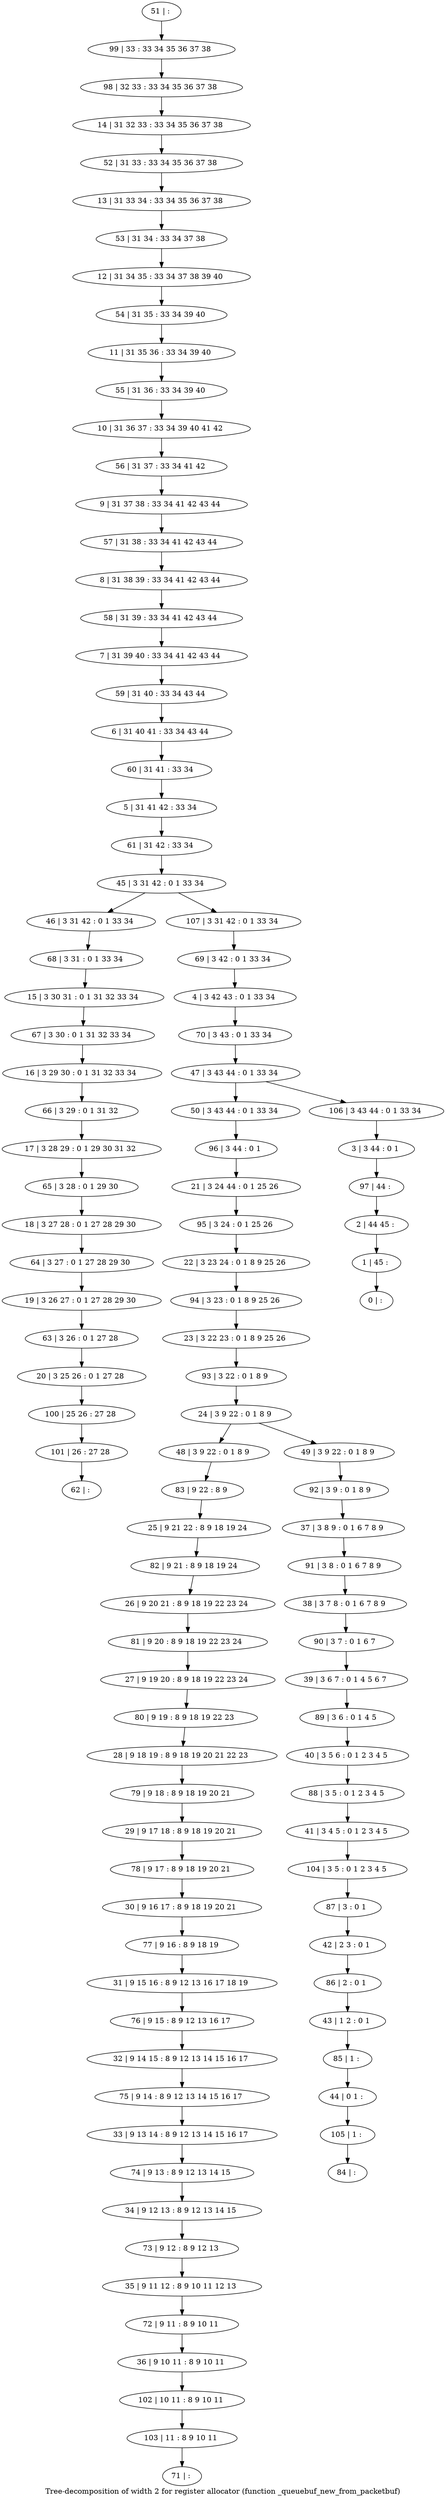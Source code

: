 digraph G {
graph [label="Tree-decomposition of width 2 for register allocator (function _queuebuf_new_from_packetbuf)"]
0[label="0 | : "];
1[label="1 | 45 : "];
2[label="2 | 44 45 : "];
3[label="3 | 3 44 : 0 1 "];
4[label="4 | 3 42 43 : 0 1 33 34 "];
5[label="5 | 31 41 42 : 33 34 "];
6[label="6 | 31 40 41 : 33 34 43 44 "];
7[label="7 | 31 39 40 : 33 34 41 42 43 44 "];
8[label="8 | 31 38 39 : 33 34 41 42 43 44 "];
9[label="9 | 31 37 38 : 33 34 41 42 43 44 "];
10[label="10 | 31 36 37 : 33 34 39 40 41 42 "];
11[label="11 | 31 35 36 : 33 34 39 40 "];
12[label="12 | 31 34 35 : 33 34 37 38 39 40 "];
13[label="13 | 31 33 34 : 33 34 35 36 37 38 "];
14[label="14 | 31 32 33 : 33 34 35 36 37 38 "];
15[label="15 | 3 30 31 : 0 1 31 32 33 34 "];
16[label="16 | 3 29 30 : 0 1 31 32 33 34 "];
17[label="17 | 3 28 29 : 0 1 29 30 31 32 "];
18[label="18 | 3 27 28 : 0 1 27 28 29 30 "];
19[label="19 | 3 26 27 : 0 1 27 28 29 30 "];
20[label="20 | 3 25 26 : 0 1 27 28 "];
21[label="21 | 3 24 44 : 0 1 25 26 "];
22[label="22 | 3 23 24 : 0 1 8 9 25 26 "];
23[label="23 | 3 22 23 : 0 1 8 9 25 26 "];
24[label="24 | 3 9 22 : 0 1 8 9 "];
25[label="25 | 9 21 22 : 8 9 18 19 24 "];
26[label="26 | 9 20 21 : 8 9 18 19 22 23 24 "];
27[label="27 | 9 19 20 : 8 9 18 19 22 23 24 "];
28[label="28 | 9 18 19 : 8 9 18 19 20 21 22 23 "];
29[label="29 | 9 17 18 : 8 9 18 19 20 21 "];
30[label="30 | 9 16 17 : 8 9 18 19 20 21 "];
31[label="31 | 9 15 16 : 8 9 12 13 16 17 18 19 "];
32[label="32 | 9 14 15 : 8 9 12 13 14 15 16 17 "];
33[label="33 | 9 13 14 : 8 9 12 13 14 15 16 17 "];
34[label="34 | 9 12 13 : 8 9 12 13 14 15 "];
35[label="35 | 9 11 12 : 8 9 10 11 12 13 "];
36[label="36 | 9 10 11 : 8 9 10 11 "];
37[label="37 | 3 8 9 : 0 1 6 7 8 9 "];
38[label="38 | 3 7 8 : 0 1 6 7 8 9 "];
39[label="39 | 3 6 7 : 0 1 4 5 6 7 "];
40[label="40 | 3 5 6 : 0 1 2 3 4 5 "];
41[label="41 | 3 4 5 : 0 1 2 3 4 5 "];
42[label="42 | 2 3 : 0 1 "];
43[label="43 | 1 2 : 0 1 "];
44[label="44 | 0 1 : "];
45[label="45 | 3 31 42 : 0 1 33 34 "];
46[label="46 | 3 31 42 : 0 1 33 34 "];
47[label="47 | 3 43 44 : 0 1 33 34 "];
48[label="48 | 3 9 22 : 0 1 8 9 "];
49[label="49 | 3 9 22 : 0 1 8 9 "];
50[label="50 | 3 43 44 : 0 1 33 34 "];
51[label="51 | : "];
52[label="52 | 31 33 : 33 34 35 36 37 38 "];
53[label="53 | 31 34 : 33 34 37 38 "];
54[label="54 | 31 35 : 33 34 39 40 "];
55[label="55 | 31 36 : 33 34 39 40 "];
56[label="56 | 31 37 : 33 34 41 42 "];
57[label="57 | 31 38 : 33 34 41 42 43 44 "];
58[label="58 | 31 39 : 33 34 41 42 43 44 "];
59[label="59 | 31 40 : 33 34 43 44 "];
60[label="60 | 31 41 : 33 34 "];
61[label="61 | 31 42 : 33 34 "];
62[label="62 | : "];
63[label="63 | 3 26 : 0 1 27 28 "];
64[label="64 | 3 27 : 0 1 27 28 29 30 "];
65[label="65 | 3 28 : 0 1 29 30 "];
66[label="66 | 3 29 : 0 1 31 32 "];
67[label="67 | 3 30 : 0 1 31 32 33 34 "];
68[label="68 | 3 31 : 0 1 33 34 "];
69[label="69 | 3 42 : 0 1 33 34 "];
70[label="70 | 3 43 : 0 1 33 34 "];
71[label="71 | : "];
72[label="72 | 9 11 : 8 9 10 11 "];
73[label="73 | 9 12 : 8 9 12 13 "];
74[label="74 | 9 13 : 8 9 12 13 14 15 "];
75[label="75 | 9 14 : 8 9 12 13 14 15 16 17 "];
76[label="76 | 9 15 : 8 9 12 13 16 17 "];
77[label="77 | 9 16 : 8 9 18 19 "];
78[label="78 | 9 17 : 8 9 18 19 20 21 "];
79[label="79 | 9 18 : 8 9 18 19 20 21 "];
80[label="80 | 9 19 : 8 9 18 19 22 23 "];
81[label="81 | 9 20 : 8 9 18 19 22 23 24 "];
82[label="82 | 9 21 : 8 9 18 19 24 "];
83[label="83 | 9 22 : 8 9 "];
84[label="84 | : "];
85[label="85 | 1 : "];
86[label="86 | 2 : 0 1 "];
87[label="87 | 3 : 0 1 "];
88[label="88 | 3 5 : 0 1 2 3 4 5 "];
89[label="89 | 3 6 : 0 1 4 5 "];
90[label="90 | 3 7 : 0 1 6 7 "];
91[label="91 | 3 8 : 0 1 6 7 8 9 "];
92[label="92 | 3 9 : 0 1 8 9 "];
93[label="93 | 3 22 : 0 1 8 9 "];
94[label="94 | 3 23 : 0 1 8 9 25 26 "];
95[label="95 | 3 24 : 0 1 25 26 "];
96[label="96 | 3 44 : 0 1 "];
97[label="97 | 44 : "];
98[label="98 | 32 33 : 33 34 35 36 37 38 "];
99[label="99 | 33 : 33 34 35 36 37 38 "];
100[label="100 | 25 26 : 27 28 "];
101[label="101 | 26 : 27 28 "];
102[label="102 | 10 11 : 8 9 10 11 "];
103[label="103 | 11 : 8 9 10 11 "];
104[label="104 | 3 5 : 0 1 2 3 4 5 "];
105[label="105 | 1 : "];
106[label="106 | 3 43 44 : 0 1 33 34 "];
107[label="107 | 3 31 42 : 0 1 33 34 "];
24->48 ;
24->49 ;
63->20 ;
19->63 ;
64->19 ;
18->64 ;
65->18 ;
17->65 ;
66->17 ;
16->66 ;
67->16 ;
15->67 ;
68->15 ;
46->68 ;
72->36 ;
35->72 ;
73->35 ;
34->73 ;
74->34 ;
33->74 ;
75->33 ;
32->75 ;
76->32 ;
31->76 ;
77->31 ;
30->77 ;
78->30 ;
29->78 ;
79->29 ;
28->79 ;
80->28 ;
27->80 ;
81->27 ;
26->81 ;
82->26 ;
25->82 ;
83->25 ;
48->83 ;
85->44 ;
43->85 ;
86->43 ;
42->86 ;
87->42 ;
88->41 ;
40->88 ;
89->40 ;
39->89 ;
90->39 ;
38->90 ;
91->38 ;
37->91 ;
92->37 ;
49->92 ;
93->24 ;
23->93 ;
94->23 ;
22->94 ;
95->22 ;
21->95 ;
96->21 ;
50->96 ;
20->100 ;
101->62 ;
100->101 ;
36->102 ;
103->71 ;
102->103 ;
104->87 ;
41->104 ;
105->84 ;
44->105 ;
51->99 ;
99->98 ;
98->14 ;
14->52 ;
52->13 ;
13->53 ;
53->12 ;
12->54 ;
54->11 ;
11->55 ;
55->10 ;
10->56 ;
56->9 ;
9->57 ;
57->8 ;
8->58 ;
58->7 ;
7->59 ;
59->6 ;
6->60 ;
60->5 ;
5->61 ;
61->45 ;
69->4 ;
4->70 ;
70->47 ;
3->97 ;
97->2 ;
2->1 ;
1->0 ;
106->3 ;
107->69 ;
47->50 ;
47->106 ;
45->46 ;
45->107 ;
}
